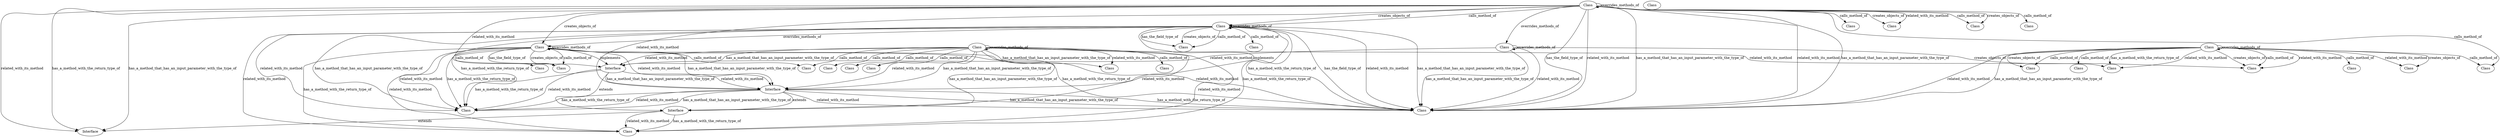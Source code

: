 // Subdue 5.2.2 graph in dot format

digraph SubdueGraph {
  1 [label="Class",color=black,fontcolor=black];
  2 [label="Class",color=black,fontcolor=black];
  3 [label="Class",color=black,fontcolor=black];
  4 [label="Interface",color=black,fontcolor=black];
  5 [label="Interface",color=black,fontcolor=black];
  6 [label="Class",color=black,fontcolor=black];
  7 [label="Class",color=black,fontcolor=black];
  8 [label="Interface",color=black,fontcolor=black];
  9 [label="Class",color=black,fontcolor=black];
  10 [label="Interface",color=black,fontcolor=black];
  11 [label="Class",color=black,fontcolor=black];
  12 [label="Class",color=black,fontcolor=black];
  13 [label="Class",color=black,fontcolor=black];
  14 [label="Class",color=black,fontcolor=black];
  15 [label="Class",color=black,fontcolor=black];
  16 [label="Class",color=black,fontcolor=black];
  17 [label="Class",color=black,fontcolor=black];
  18 [label="Class",color=black,fontcolor=black];
  19 [label="Class",color=black,fontcolor=black];
  20 [label="Class",color=black,fontcolor=black];
  21 [label="Class",color=black,fontcolor=black];
  22 [label="Class",color=black,fontcolor=black];
  23 [label="Class",color=black,fontcolor=black];
  24 [label="Class",color=black,fontcolor=black];
  25 [label="Class",color=black,fontcolor=black];
  26 [label="Class",color=black,fontcolor=black];
  27 [label="Class",color=black,fontcolor=black];
  28 [label="Class",color=black,fontcolor=black];
  29 [label="Class",color=black,fontcolor=black];
  30 [label="Class",color=black,fontcolor=black];
  31 [label="Class",color=black,fontcolor=black];
  32 [label="Class",color=black,fontcolor=black];
  33 [label="Class",color=black,fontcolor=black];
  34 [label="Class",color=black,fontcolor=black];
  35 [label="Class",color=black,fontcolor=black];
  1 -> 5 [label="implements",color=black,fontcolor=black];
  4 -> 8 [label="extends",color=black,fontcolor=black];
  5 -> 8 [label="extends",color=black,fontcolor=black];
  8 -> 10 [label="extends",color=black,fontcolor=black];
  9 -> 4 [label="implements",color=black,fontcolor=black];
  1 -> 11 [label="has_the_field_type_of",color=black,fontcolor=black];
  1 -> 11 [label="creates_objects_of",color=black,fontcolor=black];
  1 -> 1 [label="overrides_methods_of",color=black,fontcolor=black];
  1 -> 4 [label="related_with_its_method",color=black,fontcolor=black];
  1 -> 4 [label="has_a_method_that_has_an_input_parameter_with_the_type_of",color=black,fontcolor=black];
  1 -> 12 [label="calls_method_of",color=black,fontcolor=black];
  1 -> 11 [label="calls_method_of",color=black,fontcolor=black];
  1 -> 13 [label="related_with_its_method",color=black,fontcolor=black];
  1 -> 13 [label="has_a_method_with_the_return_type_of",color=black,fontcolor=black];
  1 -> 14 [label="calls_method_of",color=black,fontcolor=black];
  1 -> 15 [label="related_with_its_method",color=black,fontcolor=black];
  1 -> 15 [label="has_a_method_with_the_return_type_of",color=black,fontcolor=black];
  1 -> 16 [label="related_with_its_method",color=black,fontcolor=black];
  1 -> 16 [label="has_a_method_with_the_return_type_of",color=black,fontcolor=black];
  2 -> 2 [label="overrides_methods_of",color=black,fontcolor=black];
  2 -> 4 [label="related_with_its_method",color=black,fontcolor=black];
  2 -> 4 [label="has_a_method_that_has_an_input_parameter_with_the_type_of",color=black,fontcolor=black];
  2 -> 17 [label="related_with_its_method",color=black,fontcolor=black];
  2 -> 17 [label="has_a_method_that_has_an_input_parameter_with_the_type_of",color=black,fontcolor=black];
  2 -> 15 [label="related_with_its_method",color=black,fontcolor=black];
  2 -> 12 [label="calls_method_of",color=black,fontcolor=black];
  2 -> 18 [label="calls_method_of",color=black,fontcolor=black];
  2 -> 5 [label="related_with_its_method",color=black,fontcolor=black];
  2 -> 5 [label="has_a_method_that_has_an_input_parameter_with_the_type_of",color=black,fontcolor=black];
  2 -> 19 [label="calls_method_of",color=black,fontcolor=black];
  2 -> 8 [label="related_with_its_method",color=black,fontcolor=black];
  2 -> 8 [label="has_a_method_that_has_an_input_parameter_with_the_type_of",color=black,fontcolor=black];
  2 -> 20 [label="calls_method_of",color=black,fontcolor=black];
  2 -> 21 [label="related_with_its_method",color=black,fontcolor=black];
  2 -> 22 [label="calls_method_of",color=black,fontcolor=black];
  3 -> 3 [label="overrides_methods_of",color=black,fontcolor=black];
  3 -> 16 [label="related_with_its_method",color=black,fontcolor=black];
  3 -> 16 [label="has_a_method_that_has_an_input_parameter_with_the_type_of",color=black,fontcolor=black];
  3 -> 23 [label="creates_objects_of",color=black,fontcolor=black];
  3 -> 5 [label="related_with_its_method",color=black,fontcolor=black];
  4 -> 16 [label="related_with_its_method",color=black,fontcolor=black];
  4 -> 16 [label="has_a_method_that_has_an_input_parameter_with_the_type_of",color=black,fontcolor=black];
  4 -> 13 [label="related_with_its_method",color=black,fontcolor=black];
  4 -> 13 [label="has_a_method_that_has_an_input_parameter_with_the_type_of",color=black,fontcolor=black];
  4 -> 13 [label="has_a_method_with_the_return_type_of",color=black,fontcolor=black];
  4 -> 16 [label="has_a_method_with_the_return_type_of",color=black,fontcolor=black];
  5 -> 4 [label="related_with_its_method",color=black,fontcolor=black];
  5 -> 4 [label="has_a_method_that_has_an_input_parameter_with_the_type_of",color=black,fontcolor=black];
  5 -> 13 [label="has_a_method_with_the_return_type_of",color=black,fontcolor=black];
  5 -> 13 [label="related_with_its_method",color=black,fontcolor=black];
  6 -> 21 [label="related_with_its_method",color=black,fontcolor=black];
  6 -> 21 [label="has_a_method_with_the_return_type_of",color=black,fontcolor=black];
  6 -> 6 [label="overrides_methods_of",color=black,fontcolor=black];
  6 -> 16 [label="related_with_its_method",color=black,fontcolor=black];
  6 -> 16 [label="has_a_method_that_has_an_input_parameter_with_the_type_of",color=black,fontcolor=black];
  6 -> 23 [label="related_with_its_method",color=black,fontcolor=black];
  6 -> 23 [label="creates_objects_of",color=black,fontcolor=black];
  6 -> 25 [label="calls_method_of",color=black,fontcolor=black];
  6 -> 23 [label="calls_method_of",color=black,fontcolor=black];
  6 -> 26 [label="related_with_its_method",color=black,fontcolor=black];
  6 -> 26 [label="creates_objects_of",color=black,fontcolor=black];
  6 -> 27 [label="creates_objects_of",color=black,fontcolor=black];
  6 -> 28 [label="calls_method_of",color=black,fontcolor=black];
  6 -> 27 [label="calls_method_of",color=black,fontcolor=black];
  6 -> 29 [label="calls_method_of",color=black,fontcolor=black];
  7 -> 16 [label="has_the_field_type_of",color=black,fontcolor=black];
  7 -> 3 [label="overrides_methods_of",color=black,fontcolor=black];
  7 -> 16 [label="related_with_its_method",color=black,fontcolor=black];
  7 -> 16 [label="has_a_method_that_has_an_input_parameter_with_the_type_of",color=black,fontcolor=black];
  7 -> 16 [label="related_with_its_method",color=black,fontcolor=black];
  7 -> 7 [label="overrides_methods_of",color=black,fontcolor=black];
  7 -> 16 [label="has_a_method_that_has_an_input_parameter_with_the_type_of",color=black,fontcolor=black];
  7 -> 29 [label="calls_method_of",color=black,fontcolor=black];
  7 -> 10 [label="related_with_its_method",color=black,fontcolor=black];
  7 -> 10 [label="has_a_method_with_the_return_type_of",color=black,fontcolor=black];
  7 -> 5 [label="related_with_its_method",color=black,fontcolor=black];
  7 -> 1 [label="creates_objects_of",color=black,fontcolor=black];
  7 -> 4 [label="related_with_its_method",color=black,fontcolor=black];
  7 -> 9 [label="creates_objects_of",color=black,fontcolor=black];
  7 -> 30 [label="calls_method_of",color=black,fontcolor=black];
  7 -> 9 [label="calls_method_of",color=black,fontcolor=black];
  7 -> 10 [label="has_a_method_that_has_an_input_parameter_with_the_type_of",color=black,fontcolor=black];
  7 -> 31 [label="related_with_its_method",color=black,fontcolor=black];
  7 -> 31 [label="creates_objects_of",color=black,fontcolor=black];
  7 -> 32 [label="creates_objects_of",color=black,fontcolor=black];
  7 -> 33 [label="calls_method_of",color=black,fontcolor=black];
  7 -> 32 [label="calls_method_of",color=black,fontcolor=black];
  8 -> 15 [label="has_a_method_with_the_return_type_of",color=black,fontcolor=black];
  8 -> 15 [label="related_with_its_method",color=black,fontcolor=black];
  9 -> 16 [label="has_the_field_type_of",color=black,fontcolor=black];
  9 -> 34 [label="has_the_field_type_of",color=black,fontcolor=black];
  9 -> 34 [label="creates_objects_of",color=black,fontcolor=black];
  9 -> 1 [label="overrides_methods_of",color=black,fontcolor=black];
  9 -> 16 [label="related_with_its_method",color=black,fontcolor=black];
  9 -> 16 [label="has_a_method_that_has_an_input_parameter_with_the_type_of",color=black,fontcolor=black];
  9 -> 34 [label="calls_method_of",color=black,fontcolor=black];
  9 -> 35 [label="calls_method_of",color=black,fontcolor=black];
  9 -> 13 [label="related_with_its_method",color=black,fontcolor=black];
  9 -> 13 [label="has_a_method_that_has_an_input_parameter_with_the_type_of",color=black,fontcolor=black];
  9 -> 13 [label="has_a_method_with_the_return_type_of",color=black,fontcolor=black];
  9 -> 15 [label="related_with_its_method",color=black,fontcolor=black];
  9 -> 15 [label="has_a_method_with_the_return_type_of",color=black,fontcolor=black];
  9 -> 16 [label="has_a_method_with_the_return_type_of",color=black,fontcolor=black];
  9 -> 9 [label="overrides_methods_of",color=black,fontcolor=black];
}

